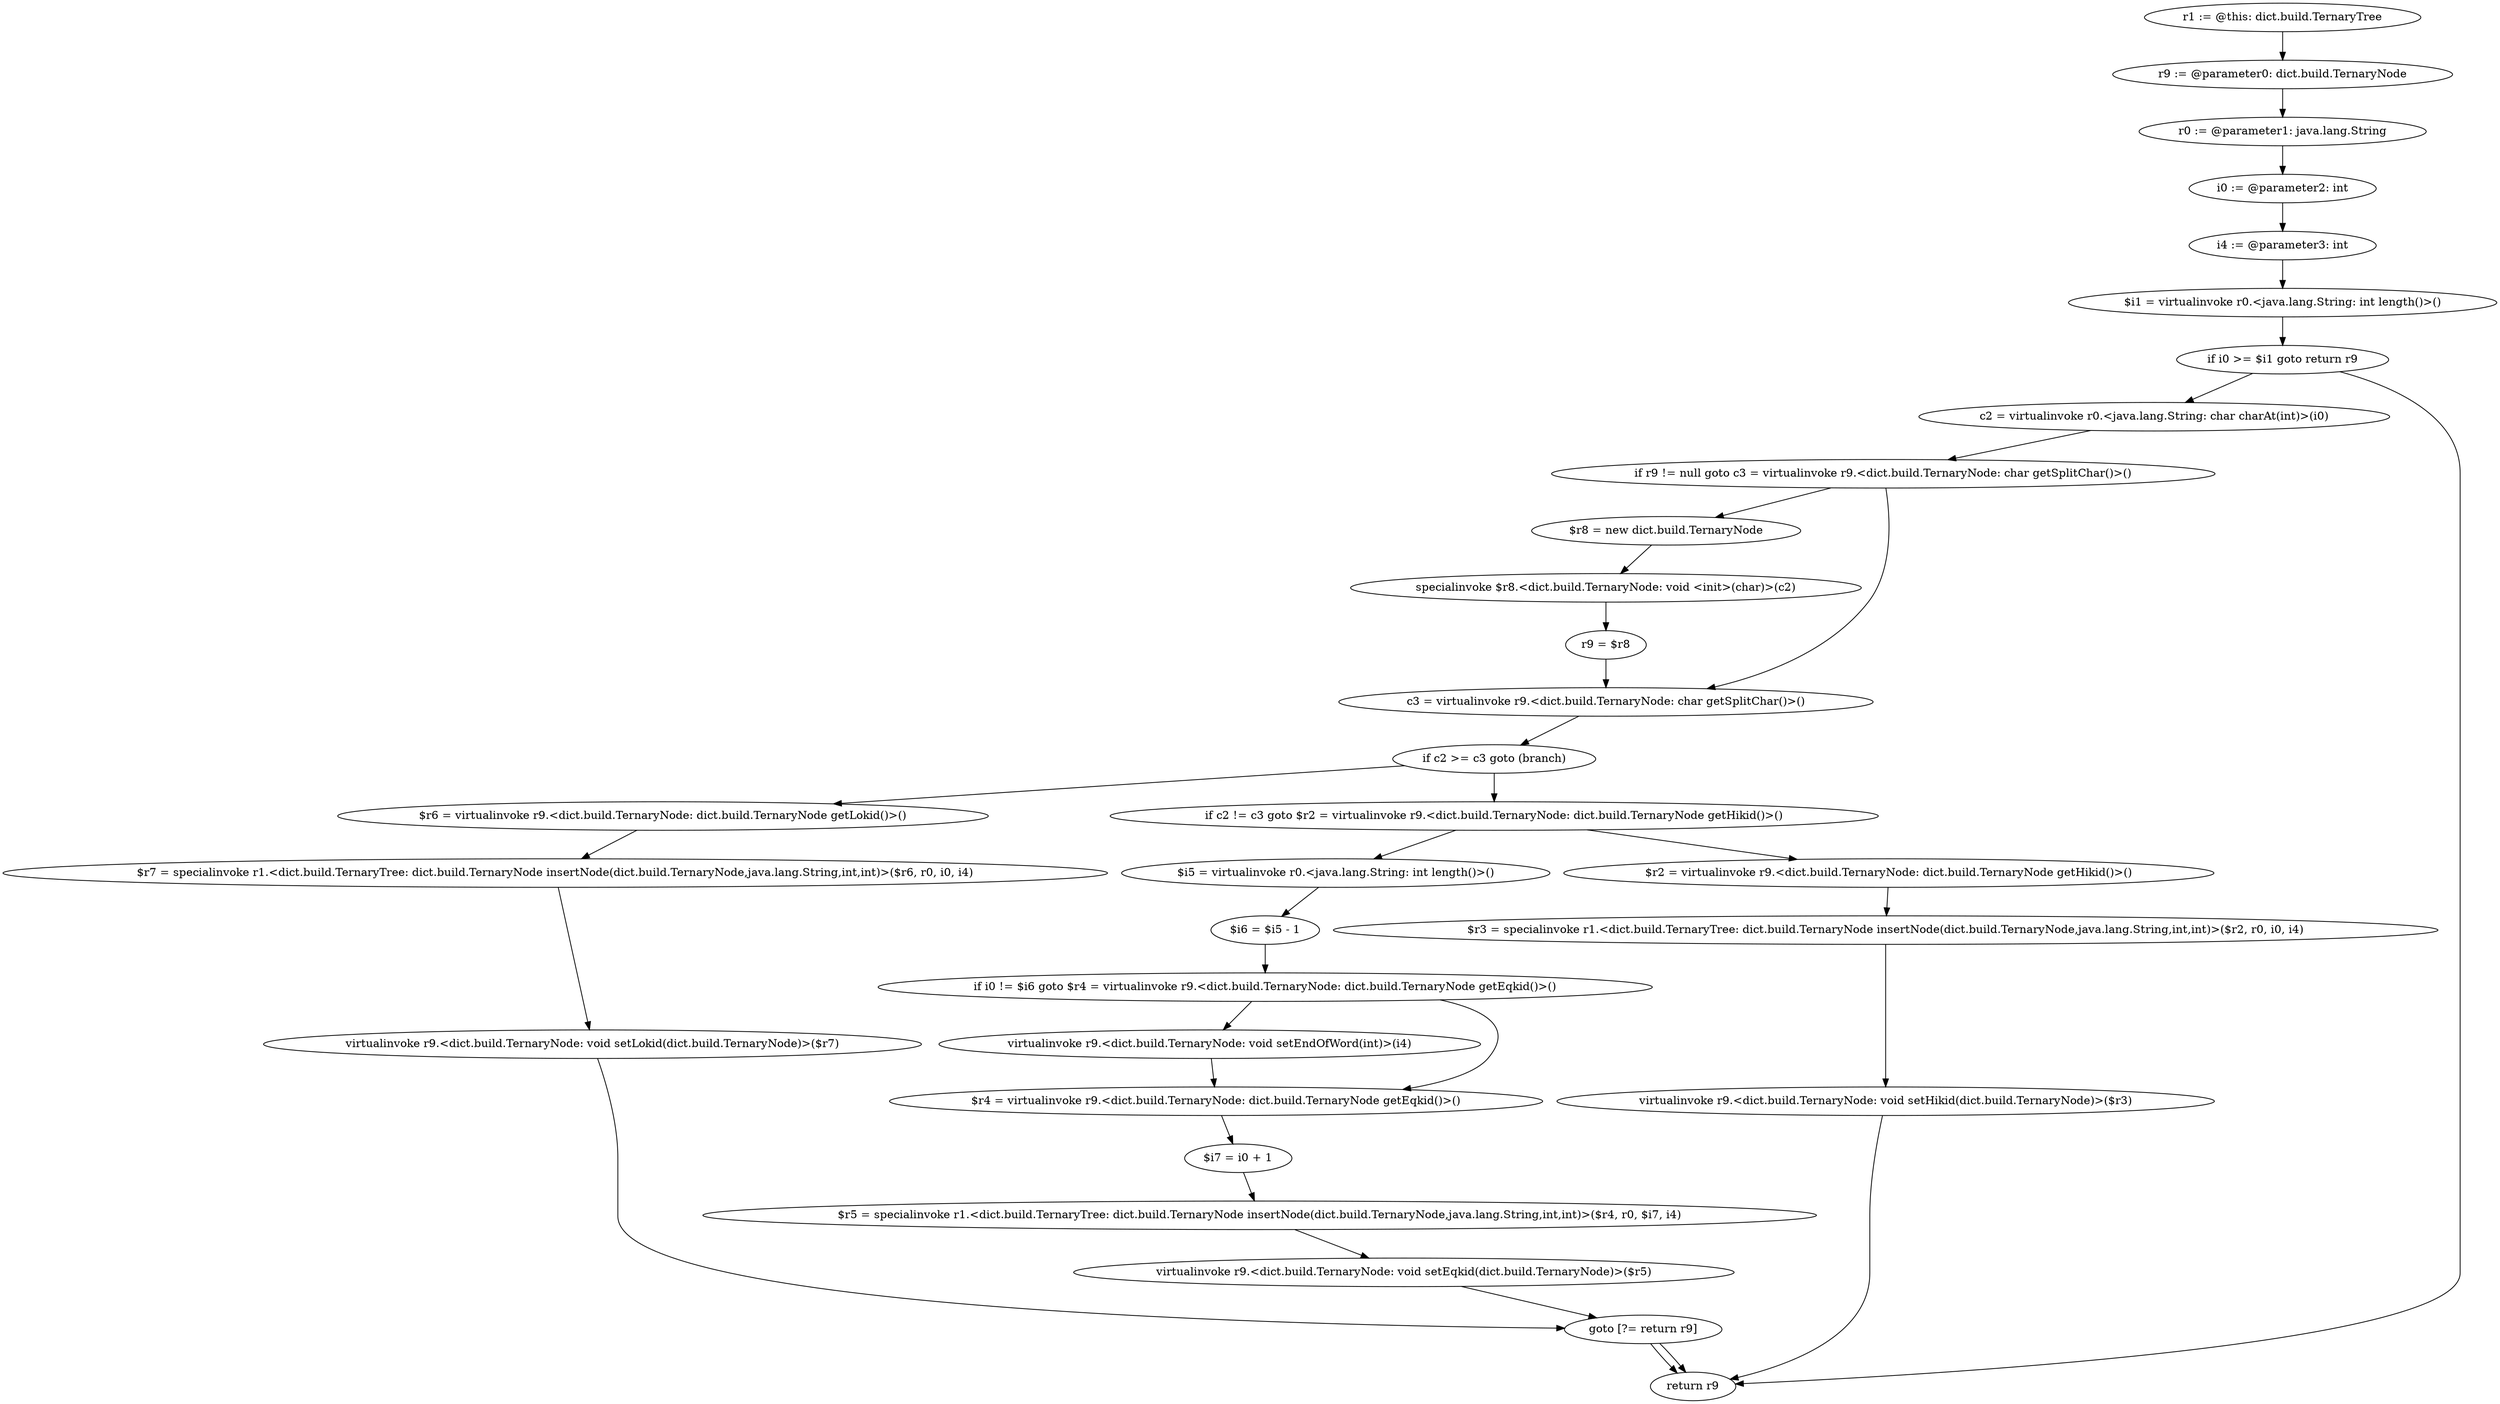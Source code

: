 digraph "unitGraph" {
    "r1 := @this: dict.build.TernaryTree"
    "r9 := @parameter0: dict.build.TernaryNode"
    "r0 := @parameter1: java.lang.String"
    "i0 := @parameter2: int"
    "i4 := @parameter3: int"
    "$i1 = virtualinvoke r0.<java.lang.String: int length()>()"
    "if i0 >= $i1 goto return r9"
    "c2 = virtualinvoke r0.<java.lang.String: char charAt(int)>(i0)"
    "if r9 != null goto c3 = virtualinvoke r9.<dict.build.TernaryNode: char getSplitChar()>()"
    "$r8 = new dict.build.TernaryNode"
    "specialinvoke $r8.<dict.build.TernaryNode: void <init>(char)>(c2)"
    "r9 = $r8"
    "c3 = virtualinvoke r9.<dict.build.TernaryNode: char getSplitChar()>()"
    "if c2 >= c3 goto (branch)"
    "$r6 = virtualinvoke r9.<dict.build.TernaryNode: dict.build.TernaryNode getLokid()>()"
    "$r7 = specialinvoke r1.<dict.build.TernaryTree: dict.build.TernaryNode insertNode(dict.build.TernaryNode,java.lang.String,int,int)>($r6, r0, i0, i4)"
    "virtualinvoke r9.<dict.build.TernaryNode: void setLokid(dict.build.TernaryNode)>($r7)"
    "goto [?= return r9]"
    "if c2 != c3 goto $r2 = virtualinvoke r9.<dict.build.TernaryNode: dict.build.TernaryNode getHikid()>()"
    "$i5 = virtualinvoke r0.<java.lang.String: int length()>()"
    "$i6 = $i5 - 1"
    "if i0 != $i6 goto $r4 = virtualinvoke r9.<dict.build.TernaryNode: dict.build.TernaryNode getEqkid()>()"
    "virtualinvoke r9.<dict.build.TernaryNode: void setEndOfWord(int)>(i4)"
    "$r4 = virtualinvoke r9.<dict.build.TernaryNode: dict.build.TernaryNode getEqkid()>()"
    "$i7 = i0 + 1"
    "$r5 = specialinvoke r1.<dict.build.TernaryTree: dict.build.TernaryNode insertNode(dict.build.TernaryNode,java.lang.String,int,int)>($r4, r0, $i7, i4)"
    "virtualinvoke r9.<dict.build.TernaryNode: void setEqkid(dict.build.TernaryNode)>($r5)"
    "$r2 = virtualinvoke r9.<dict.build.TernaryNode: dict.build.TernaryNode getHikid()>()"
    "$r3 = specialinvoke r1.<dict.build.TernaryTree: dict.build.TernaryNode insertNode(dict.build.TernaryNode,java.lang.String,int,int)>($r2, r0, i0, i4)"
    "virtualinvoke r9.<dict.build.TernaryNode: void setHikid(dict.build.TernaryNode)>($r3)"
    "return r9"
    "r1 := @this: dict.build.TernaryTree"->"r9 := @parameter0: dict.build.TernaryNode";
    "r9 := @parameter0: dict.build.TernaryNode"->"r0 := @parameter1: java.lang.String";
    "r0 := @parameter1: java.lang.String"->"i0 := @parameter2: int";
    "i0 := @parameter2: int"->"i4 := @parameter3: int";
    "i4 := @parameter3: int"->"$i1 = virtualinvoke r0.<java.lang.String: int length()>()";
    "$i1 = virtualinvoke r0.<java.lang.String: int length()>()"->"if i0 >= $i1 goto return r9";
    "if i0 >= $i1 goto return r9"->"c2 = virtualinvoke r0.<java.lang.String: char charAt(int)>(i0)";
    "if i0 >= $i1 goto return r9"->"return r9";
    "c2 = virtualinvoke r0.<java.lang.String: char charAt(int)>(i0)"->"if r9 != null goto c3 = virtualinvoke r9.<dict.build.TernaryNode: char getSplitChar()>()";
    "if r9 != null goto c3 = virtualinvoke r9.<dict.build.TernaryNode: char getSplitChar()>()"->"$r8 = new dict.build.TernaryNode";
    "if r9 != null goto c3 = virtualinvoke r9.<dict.build.TernaryNode: char getSplitChar()>()"->"c3 = virtualinvoke r9.<dict.build.TernaryNode: char getSplitChar()>()";
    "$r8 = new dict.build.TernaryNode"->"specialinvoke $r8.<dict.build.TernaryNode: void <init>(char)>(c2)";
    "specialinvoke $r8.<dict.build.TernaryNode: void <init>(char)>(c2)"->"r9 = $r8";
    "r9 = $r8"->"c3 = virtualinvoke r9.<dict.build.TernaryNode: char getSplitChar()>()";
    "c3 = virtualinvoke r9.<dict.build.TernaryNode: char getSplitChar()>()"->"if c2 >= c3 goto (branch)";
    "if c2 >= c3 goto (branch)"->"$r6 = virtualinvoke r9.<dict.build.TernaryNode: dict.build.TernaryNode getLokid()>()";
    "if c2 >= c3 goto (branch)"->"if c2 != c3 goto $r2 = virtualinvoke r9.<dict.build.TernaryNode: dict.build.TernaryNode getHikid()>()";
    "$r6 = virtualinvoke r9.<dict.build.TernaryNode: dict.build.TernaryNode getLokid()>()"->"$r7 = specialinvoke r1.<dict.build.TernaryTree: dict.build.TernaryNode insertNode(dict.build.TernaryNode,java.lang.String,int,int)>($r6, r0, i0, i4)";
    "$r7 = specialinvoke r1.<dict.build.TernaryTree: dict.build.TernaryNode insertNode(dict.build.TernaryNode,java.lang.String,int,int)>($r6, r0, i0, i4)"->"virtualinvoke r9.<dict.build.TernaryNode: void setLokid(dict.build.TernaryNode)>($r7)";
    "virtualinvoke r9.<dict.build.TernaryNode: void setLokid(dict.build.TernaryNode)>($r7)"->"goto [?= return r9]";
    "goto [?= return r9]"->"return r9";
    "if c2 != c3 goto $r2 = virtualinvoke r9.<dict.build.TernaryNode: dict.build.TernaryNode getHikid()>()"->"$i5 = virtualinvoke r0.<java.lang.String: int length()>()";
    "if c2 != c3 goto $r2 = virtualinvoke r9.<dict.build.TernaryNode: dict.build.TernaryNode getHikid()>()"->"$r2 = virtualinvoke r9.<dict.build.TernaryNode: dict.build.TernaryNode getHikid()>()";
    "$i5 = virtualinvoke r0.<java.lang.String: int length()>()"->"$i6 = $i5 - 1";
    "$i6 = $i5 - 1"->"if i0 != $i6 goto $r4 = virtualinvoke r9.<dict.build.TernaryNode: dict.build.TernaryNode getEqkid()>()";
    "if i0 != $i6 goto $r4 = virtualinvoke r9.<dict.build.TernaryNode: dict.build.TernaryNode getEqkid()>()"->"virtualinvoke r9.<dict.build.TernaryNode: void setEndOfWord(int)>(i4)";
    "if i0 != $i6 goto $r4 = virtualinvoke r9.<dict.build.TernaryNode: dict.build.TernaryNode getEqkid()>()"->"$r4 = virtualinvoke r9.<dict.build.TernaryNode: dict.build.TernaryNode getEqkid()>()";
    "virtualinvoke r9.<dict.build.TernaryNode: void setEndOfWord(int)>(i4)"->"$r4 = virtualinvoke r9.<dict.build.TernaryNode: dict.build.TernaryNode getEqkid()>()";
    "$r4 = virtualinvoke r9.<dict.build.TernaryNode: dict.build.TernaryNode getEqkid()>()"->"$i7 = i0 + 1";
    "$i7 = i0 + 1"->"$r5 = specialinvoke r1.<dict.build.TernaryTree: dict.build.TernaryNode insertNode(dict.build.TernaryNode,java.lang.String,int,int)>($r4, r0, $i7, i4)";
    "$r5 = specialinvoke r1.<dict.build.TernaryTree: dict.build.TernaryNode insertNode(dict.build.TernaryNode,java.lang.String,int,int)>($r4, r0, $i7, i4)"->"virtualinvoke r9.<dict.build.TernaryNode: void setEqkid(dict.build.TernaryNode)>($r5)";
    "virtualinvoke r9.<dict.build.TernaryNode: void setEqkid(dict.build.TernaryNode)>($r5)"->"goto [?= return r9]";
    "goto [?= return r9]"->"return r9";
    "$r2 = virtualinvoke r9.<dict.build.TernaryNode: dict.build.TernaryNode getHikid()>()"->"$r3 = specialinvoke r1.<dict.build.TernaryTree: dict.build.TernaryNode insertNode(dict.build.TernaryNode,java.lang.String,int,int)>($r2, r0, i0, i4)";
    "$r3 = specialinvoke r1.<dict.build.TernaryTree: dict.build.TernaryNode insertNode(dict.build.TernaryNode,java.lang.String,int,int)>($r2, r0, i0, i4)"->"virtualinvoke r9.<dict.build.TernaryNode: void setHikid(dict.build.TernaryNode)>($r3)";
    "virtualinvoke r9.<dict.build.TernaryNode: void setHikid(dict.build.TernaryNode)>($r3)"->"return r9";
}
